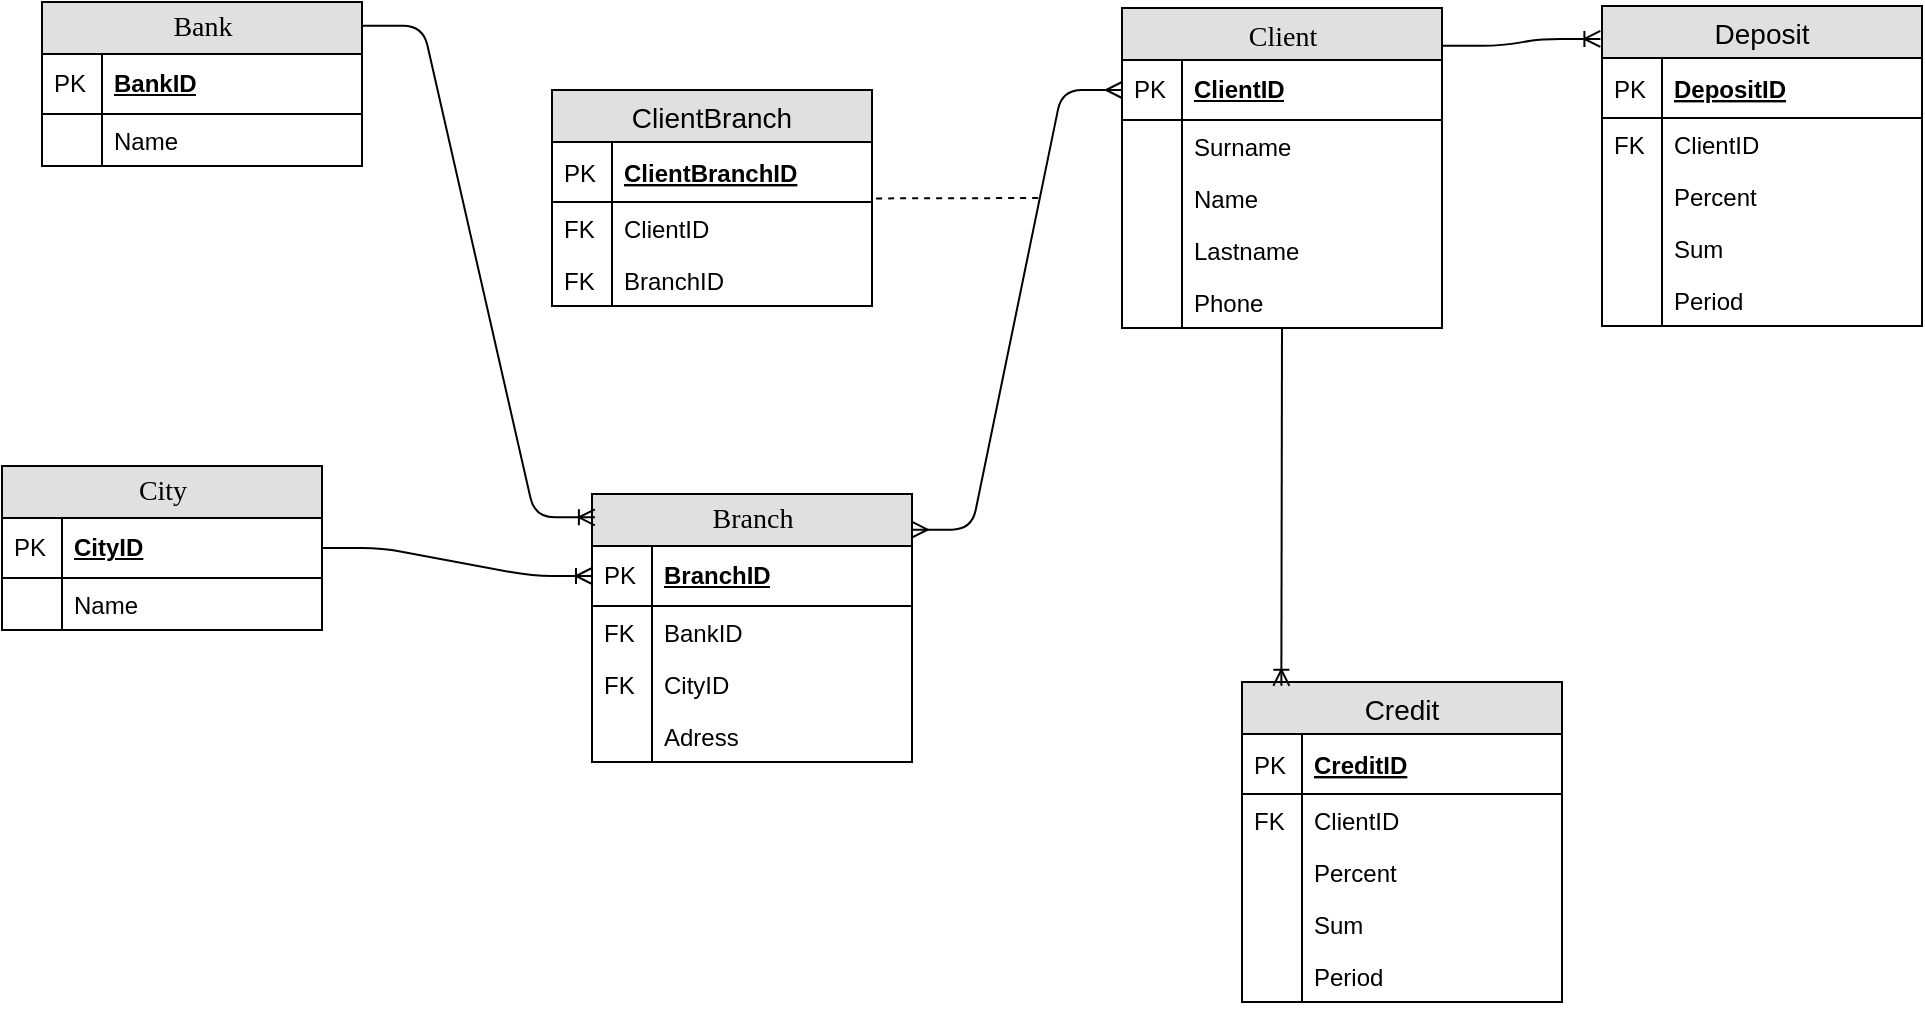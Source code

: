 <mxfile version="10.6.7" type="github"><diagram name="Page-1" id="e56a1550-8fbb-45ad-956c-1786394a9013"><mxGraphModel dx="1010" dy="582" grid="1" gridSize="10" guides="1" tooltips="1" connect="1" arrows="1" fold="1" page="1" pageScale="1" pageWidth="1100" pageHeight="850" background="#ffffff" math="0" shadow="0"><root><mxCell id="0"/><mxCell id="1" parent="0"/><mxCell id="2e49270ec7c68f3f-8" value="Client" style="swimlane;html=1;fontStyle=0;childLayout=stackLayout;horizontal=1;startSize=26;fillColor=#e0e0e0;horizontalStack=0;resizeParent=1;resizeLast=0;collapsible=1;marginBottom=0;swimlaneFillColor=#ffffff;align=center;rounded=0;shadow=0;comic=0;labelBackgroundColor=none;strokeColor=#000000;strokeWidth=1;fontFamily=Verdana;fontSize=14;fontColor=#000000;swimlaneLine=1;verticalAlign=top;" parent="1" vertex="1"><mxGeometry x="620" y="43" width="160" height="160" as="geometry"/></mxCell><mxCell id="2e49270ec7c68f3f-9" value="ClientID" style="shape=partialRectangle;top=0;left=0;right=0;bottom=1;html=1;align=left;verticalAlign=middle;fillColor=none;spacingLeft=34;spacingRight=4;whiteSpace=wrap;overflow=hidden;rotatable=0;points=[[0,0.5],[1,0.5]];portConstraint=eastwest;dropTarget=0;fontStyle=5;" parent="2e49270ec7c68f3f-8" vertex="1"><mxGeometry y="26" width="160" height="30" as="geometry"/></mxCell><mxCell id="2e49270ec7c68f3f-10" value="PK" style="shape=partialRectangle;top=0;left=0;bottom=0;html=1;fillColor=none;align=left;verticalAlign=middle;spacingLeft=4;spacingRight=4;whiteSpace=wrap;overflow=hidden;rotatable=0;points=[];portConstraint=eastwest;part=1;" parent="2e49270ec7c68f3f-9" vertex="1" connectable="0"><mxGeometry width="30" height="30" as="geometry"/></mxCell><mxCell id="2e49270ec7c68f3f-13" value="Surname" style="shape=partialRectangle;top=0;left=0;right=0;bottom=0;html=1;align=left;verticalAlign=top;fillColor=none;spacingLeft=34;spacingRight=4;whiteSpace=wrap;overflow=hidden;rotatable=0;points=[[0,0.5],[1,0.5]];portConstraint=eastwest;dropTarget=0;" parent="2e49270ec7c68f3f-8" vertex="1"><mxGeometry y="56" width="160" height="26" as="geometry"/></mxCell><mxCell id="2e49270ec7c68f3f-14" value="" style="shape=partialRectangle;top=0;left=0;bottom=0;html=1;fillColor=none;align=left;verticalAlign=top;spacingLeft=4;spacingRight=4;whiteSpace=wrap;overflow=hidden;rotatable=0;points=[];portConstraint=eastwest;part=1;" parent="2e49270ec7c68f3f-13" vertex="1" connectable="0"><mxGeometry width="30" height="26" as="geometry"/></mxCell><mxCell id="2e49270ec7c68f3f-15" value="Name" style="shape=partialRectangle;top=0;left=0;right=0;bottom=0;html=1;align=left;verticalAlign=top;fillColor=none;spacingLeft=34;spacingRight=4;whiteSpace=wrap;overflow=hidden;rotatable=0;points=[[0,0.5],[1,0.5]];portConstraint=eastwest;dropTarget=0;" parent="2e49270ec7c68f3f-8" vertex="1"><mxGeometry y="82" width="160" height="26" as="geometry"/></mxCell><mxCell id="2e49270ec7c68f3f-16" value="" style="shape=partialRectangle;top=0;left=0;bottom=0;html=1;fillColor=none;align=left;verticalAlign=top;spacingLeft=4;spacingRight=4;whiteSpace=wrap;overflow=hidden;rotatable=0;points=[];portConstraint=eastwest;part=1;" parent="2e49270ec7c68f3f-15" vertex="1" connectable="0"><mxGeometry width="30" height="26" as="geometry"/></mxCell><mxCell id="Gg1ud6yvzfoyDG16cZT7-35" value="Lastname" style="shape=partialRectangle;top=0;left=0;right=0;bottom=0;html=1;align=left;verticalAlign=top;fillColor=none;spacingLeft=34;spacingRight=4;whiteSpace=wrap;overflow=hidden;rotatable=0;points=[[0,0.5],[1,0.5]];portConstraint=eastwest;dropTarget=0;" parent="2e49270ec7c68f3f-8" vertex="1"><mxGeometry y="108" width="160" height="26" as="geometry"/></mxCell><mxCell id="Gg1ud6yvzfoyDG16cZT7-36" value="" style="shape=partialRectangle;top=0;left=0;bottom=0;html=1;fillColor=none;align=left;verticalAlign=top;spacingLeft=4;spacingRight=4;whiteSpace=wrap;overflow=hidden;rotatable=0;points=[];portConstraint=eastwest;part=1;" parent="Gg1ud6yvzfoyDG16cZT7-35" vertex="1" connectable="0"><mxGeometry width="30" height="26" as="geometry"/></mxCell><mxCell id="Gg1ud6yvzfoyDG16cZT7-37" value="Phone" style="shape=partialRectangle;top=0;left=0;right=0;bottom=0;html=1;align=left;verticalAlign=top;fillColor=none;spacingLeft=34;spacingRight=4;whiteSpace=wrap;overflow=hidden;rotatable=0;points=[[0,0.5],[1,0.5]];portConstraint=eastwest;dropTarget=0;" parent="2e49270ec7c68f3f-8" vertex="1"><mxGeometry y="134" width="160" height="26" as="geometry"/></mxCell><mxCell id="Gg1ud6yvzfoyDG16cZT7-38" value="" style="shape=partialRectangle;top=0;left=0;bottom=0;html=1;fillColor=none;align=left;verticalAlign=top;spacingLeft=4;spacingRight=4;whiteSpace=wrap;overflow=hidden;rotatable=0;points=[];portConstraint=eastwest;part=1;" parent="Gg1ud6yvzfoyDG16cZT7-37" vertex="1" connectable="0"><mxGeometry width="30" height="26" as="geometry"/></mxCell><mxCell id="2e49270ec7c68f3f-19" value="Bank" style="swimlane;html=1;fontStyle=0;childLayout=stackLayout;horizontal=1;startSize=26;fillColor=#e0e0e0;horizontalStack=0;resizeParent=1;resizeLast=0;collapsible=1;marginBottom=0;swimlaneFillColor=#ffffff;align=center;rounded=0;shadow=0;comic=0;labelBackgroundColor=none;strokeColor=#000000;strokeWidth=1;fontFamily=Verdana;fontSize=14;fontColor=#000000;" parent="1" vertex="1"><mxGeometry x="80" y="40" width="160" height="82" as="geometry"/></mxCell><mxCell id="2e49270ec7c68f3f-20" value="BankID" style="shape=partialRectangle;top=0;left=0;right=0;bottom=1;html=1;align=left;verticalAlign=middle;fillColor=none;spacingLeft=34;spacingRight=4;whiteSpace=wrap;overflow=hidden;rotatable=0;points=[[0,0.5],[1,0.5]];portConstraint=eastwest;dropTarget=0;fontStyle=5;" parent="2e49270ec7c68f3f-19" vertex="1"><mxGeometry y="26" width="160" height="30" as="geometry"/></mxCell><mxCell id="2e49270ec7c68f3f-21" value="PK" style="shape=partialRectangle;top=0;left=0;bottom=0;html=1;fillColor=none;align=left;verticalAlign=middle;spacingLeft=4;spacingRight=4;whiteSpace=wrap;overflow=hidden;rotatable=0;points=[];portConstraint=eastwest;part=1;" parent="2e49270ec7c68f3f-20" vertex="1" connectable="0"><mxGeometry width="30" height="30" as="geometry"/></mxCell><mxCell id="2e49270ec7c68f3f-24" value="Name" style="shape=partialRectangle;top=0;left=0;right=0;bottom=0;html=1;align=left;verticalAlign=top;fillColor=none;spacingLeft=34;spacingRight=4;whiteSpace=wrap;overflow=hidden;rotatable=0;points=[[0,0.5],[1,0.5]];portConstraint=eastwest;dropTarget=0;" parent="2e49270ec7c68f3f-19" vertex="1"><mxGeometry y="56" width="160" height="26" as="geometry"/></mxCell><mxCell id="2e49270ec7c68f3f-25" value="" style="shape=partialRectangle;top=0;left=0;bottom=0;html=1;fillColor=none;align=left;verticalAlign=top;spacingLeft=4;spacingRight=4;whiteSpace=wrap;overflow=hidden;rotatable=0;points=[];portConstraint=eastwest;part=1;" parent="2e49270ec7c68f3f-24" vertex="1" connectable="0"><mxGeometry width="30" height="26" as="geometry"/></mxCell><mxCell id="2e49270ec7c68f3f-30" value="Branch" style="swimlane;html=1;fontStyle=0;childLayout=stackLayout;horizontal=1;startSize=26;fillColor=#e0e0e0;horizontalStack=0;resizeParent=1;resizeLast=0;collapsible=1;marginBottom=0;swimlaneFillColor=#ffffff;align=center;rounded=0;shadow=0;comic=0;labelBackgroundColor=none;strokeColor=#000000;strokeWidth=1;fontFamily=Verdana;fontSize=14;fontColor=#000000;" parent="1" vertex="1"><mxGeometry x="355" y="286" width="160" height="134" as="geometry"/></mxCell><mxCell id="2e49270ec7c68f3f-31" value="BranchID" style="shape=partialRectangle;top=0;left=0;right=0;bottom=1;html=1;align=left;verticalAlign=middle;fillColor=none;spacingLeft=34;spacingRight=4;whiteSpace=wrap;overflow=hidden;rotatable=0;points=[[0,0.5],[1,0.5]];portConstraint=eastwest;dropTarget=0;fontStyle=5;" parent="2e49270ec7c68f3f-30" vertex="1"><mxGeometry y="26" width="160" height="30" as="geometry"/></mxCell><mxCell id="2e49270ec7c68f3f-32" value="PK" style="shape=partialRectangle;top=0;left=0;bottom=0;html=1;fillColor=none;align=left;verticalAlign=middle;spacingLeft=4;spacingRight=4;whiteSpace=wrap;overflow=hidden;rotatable=0;points=[];portConstraint=eastwest;part=1;" parent="2e49270ec7c68f3f-31" vertex="1" connectable="0"><mxGeometry width="30" height="30" as="geometry"/></mxCell><mxCell id="ZEJKafSEkOxqOsN-KUmL-15" value="BankID" style="shape=partialRectangle;top=0;left=0;right=0;bottom=0;align=left;verticalAlign=top;fillColor=none;spacingLeft=34;spacingRight=4;overflow=hidden;rotatable=0;points=[[0,0.5],[1,0.5]];portConstraint=eastwest;dropTarget=0;fontSize=12;" parent="2e49270ec7c68f3f-30" vertex="1"><mxGeometry y="56" width="160" height="26" as="geometry"/></mxCell><mxCell id="ZEJKafSEkOxqOsN-KUmL-16" value="FK" style="shape=partialRectangle;top=0;left=0;bottom=0;fillColor=none;align=left;verticalAlign=top;spacingLeft=4;spacingRight=4;overflow=hidden;rotatable=0;points=[];portConstraint=eastwest;part=1;fontSize=12;" parent="ZEJKafSEkOxqOsN-KUmL-15" vertex="1" connectable="0"><mxGeometry width="30" height="26" as="geometry"/></mxCell><mxCell id="ZEJKafSEkOxqOsN-KUmL-21" value="CityID" style="shape=partialRectangle;top=0;left=0;right=0;bottom=0;align=left;verticalAlign=top;fillColor=none;spacingLeft=34;spacingRight=4;overflow=hidden;rotatable=0;points=[[0,0.5],[1,0.5]];portConstraint=eastwest;dropTarget=0;fontSize=12;" parent="2e49270ec7c68f3f-30" vertex="1"><mxGeometry y="82" width="160" height="26" as="geometry"/></mxCell><mxCell id="ZEJKafSEkOxqOsN-KUmL-22" value="FK" style="shape=partialRectangle;top=0;left=0;bottom=0;fillColor=none;align=left;verticalAlign=top;spacingLeft=4;spacingRight=4;overflow=hidden;rotatable=0;points=[];portConstraint=eastwest;part=1;fontSize=12;" parent="ZEJKafSEkOxqOsN-KUmL-21" vertex="1" connectable="0"><mxGeometry width="30" height="26" as="geometry"/></mxCell><mxCell id="2e49270ec7c68f3f-35" value="Adress" style="shape=partialRectangle;top=0;left=0;right=0;bottom=0;html=1;align=left;verticalAlign=top;fillColor=none;spacingLeft=34;spacingRight=4;whiteSpace=wrap;overflow=hidden;rotatable=0;points=[[0,0.5],[1,0.5]];portConstraint=eastwest;dropTarget=0;" parent="2e49270ec7c68f3f-30" vertex="1"><mxGeometry y="108" width="160" height="26" as="geometry"/></mxCell><mxCell id="2e49270ec7c68f3f-36" value="" style="shape=partialRectangle;top=0;left=0;bottom=0;html=1;fillColor=none;align=left;verticalAlign=top;spacingLeft=4;spacingRight=4;whiteSpace=wrap;overflow=hidden;rotatable=0;points=[];portConstraint=eastwest;part=1;" parent="2e49270ec7c68f3f-35" vertex="1" connectable="0"><mxGeometry width="30" height="26" as="geometry"/></mxCell><mxCell id="2e49270ec7c68f3f-80" value="City" style="swimlane;html=1;fontStyle=0;childLayout=stackLayout;horizontal=1;startSize=26;fillColor=#e0e0e0;horizontalStack=0;resizeParent=1;resizeLast=0;collapsible=1;marginBottom=0;swimlaneFillColor=#ffffff;align=center;rounded=0;shadow=0;comic=0;labelBackgroundColor=none;strokeColor=#000000;strokeWidth=1;fontFamily=Verdana;fontSize=14;fontColor=#000000;" parent="1" vertex="1"><mxGeometry x="60" y="272" width="160" height="82" as="geometry"/></mxCell><mxCell id="2e49270ec7c68f3f-81" value="CityID" style="shape=partialRectangle;top=0;left=0;right=0;bottom=1;html=1;align=left;verticalAlign=middle;fillColor=none;spacingLeft=34;spacingRight=4;whiteSpace=wrap;overflow=hidden;rotatable=0;points=[[0,0.5],[1,0.5]];portConstraint=eastwest;dropTarget=0;fontStyle=5;" parent="2e49270ec7c68f3f-80" vertex="1"><mxGeometry y="26" width="160" height="30" as="geometry"/></mxCell><mxCell id="2e49270ec7c68f3f-82" value="PK" style="shape=partialRectangle;top=0;left=0;bottom=0;html=1;fillColor=none;align=left;verticalAlign=middle;spacingLeft=4;spacingRight=4;whiteSpace=wrap;overflow=hidden;rotatable=0;points=[];portConstraint=eastwest;part=1;" parent="2e49270ec7c68f3f-81" vertex="1" connectable="0"><mxGeometry width="30" height="30" as="geometry"/></mxCell><mxCell id="2e49270ec7c68f3f-85" value="Name" style="shape=partialRectangle;top=0;left=0;right=0;bottom=0;html=1;align=left;verticalAlign=top;fillColor=none;spacingLeft=34;spacingRight=4;whiteSpace=wrap;overflow=hidden;rotatable=0;points=[[0,0.5],[1,0.5]];portConstraint=eastwest;dropTarget=0;" parent="2e49270ec7c68f3f-80" vertex="1"><mxGeometry y="56" width="160" height="26" as="geometry"/></mxCell><mxCell id="2e49270ec7c68f3f-86" value="" style="shape=partialRectangle;top=0;left=0;bottom=0;html=1;fillColor=none;align=left;verticalAlign=top;spacingLeft=4;spacingRight=4;whiteSpace=wrap;overflow=hidden;rotatable=0;points=[];portConstraint=eastwest;part=1;" parent="2e49270ec7c68f3f-85" vertex="1" connectable="0"><mxGeometry width="30" height="26" as="geometry"/></mxCell><mxCell id="-gQ2xKpo2SMcJ_ydITSp-1" value="Deposit" style="swimlane;fontStyle=0;childLayout=stackLayout;horizontal=1;startSize=26;fillColor=#e0e0e0;horizontalStack=0;resizeParent=1;resizeParentMax=0;resizeLast=0;collapsible=1;marginBottom=0;swimlaneFillColor=#ffffff;align=center;fontSize=14;" parent="1" vertex="1"><mxGeometry x="860" y="42" width="160" height="160" as="geometry"/></mxCell><mxCell id="-gQ2xKpo2SMcJ_ydITSp-2" value="DepositID" style="shape=partialRectangle;top=0;left=0;right=0;bottom=1;align=left;verticalAlign=middle;fillColor=none;spacingLeft=34;spacingRight=4;overflow=hidden;rotatable=0;points=[[0,0.5],[1,0.5]];portConstraint=eastwest;dropTarget=0;fontStyle=5;fontSize=12;" parent="-gQ2xKpo2SMcJ_ydITSp-1" vertex="1"><mxGeometry y="26" width="160" height="30" as="geometry"/></mxCell><mxCell id="-gQ2xKpo2SMcJ_ydITSp-3" value="PK" style="shape=partialRectangle;top=0;left=0;bottom=0;fillColor=none;align=left;verticalAlign=middle;spacingLeft=4;spacingRight=4;overflow=hidden;rotatable=0;points=[];portConstraint=eastwest;part=1;fontSize=12;" parent="-gQ2xKpo2SMcJ_ydITSp-2" vertex="1" connectable="0"><mxGeometry width="30" height="30" as="geometry"/></mxCell><mxCell id="KtcVG5PtW3EeO7Qtaqp9-1" value="ClientID" style="shape=partialRectangle;top=0;left=0;right=0;bottom=0;align=left;verticalAlign=top;fillColor=none;spacingLeft=34;spacingRight=4;overflow=hidden;rotatable=0;points=[[0,0.5],[1,0.5]];portConstraint=eastwest;dropTarget=0;fontSize=12;" parent="-gQ2xKpo2SMcJ_ydITSp-1" vertex="1"><mxGeometry y="56" width="160" height="26" as="geometry"/></mxCell><mxCell id="KtcVG5PtW3EeO7Qtaqp9-2" value="FK&#10;&#10;" style="shape=partialRectangle;top=0;left=0;bottom=0;fillColor=none;align=left;verticalAlign=top;spacingLeft=4;spacingRight=4;overflow=hidden;rotatable=0;points=[];portConstraint=eastwest;part=1;fontSize=12;" parent="KtcVG5PtW3EeO7Qtaqp9-1" vertex="1" connectable="0"><mxGeometry width="30" height="26" as="geometry"/></mxCell><mxCell id="-gQ2xKpo2SMcJ_ydITSp-6" value="Percent" style="shape=partialRectangle;top=0;left=0;right=0;bottom=0;align=left;verticalAlign=top;fillColor=none;spacingLeft=34;spacingRight=4;overflow=hidden;rotatable=0;points=[[0,0.5],[1,0.5]];portConstraint=eastwest;dropTarget=0;fontSize=12;" parent="-gQ2xKpo2SMcJ_ydITSp-1" vertex="1"><mxGeometry y="82" width="160" height="26" as="geometry"/></mxCell><mxCell id="-gQ2xKpo2SMcJ_ydITSp-7" value="" style="shape=partialRectangle;top=0;left=0;bottom=0;fillColor=none;align=left;verticalAlign=top;spacingLeft=4;spacingRight=4;overflow=hidden;rotatable=0;points=[];portConstraint=eastwest;part=1;fontSize=12;" parent="-gQ2xKpo2SMcJ_ydITSp-6" vertex="1" connectable="0"><mxGeometry width="30" height="26" as="geometry"/></mxCell><mxCell id="-gQ2xKpo2SMcJ_ydITSp-8" value="Sum" style="shape=partialRectangle;top=0;left=0;right=0;bottom=0;align=left;verticalAlign=top;fillColor=none;spacingLeft=34;spacingRight=4;overflow=hidden;rotatable=0;points=[[0,0.5],[1,0.5]];portConstraint=eastwest;dropTarget=0;fontSize=12;" parent="-gQ2xKpo2SMcJ_ydITSp-1" vertex="1"><mxGeometry y="108" width="160" height="26" as="geometry"/></mxCell><mxCell id="-gQ2xKpo2SMcJ_ydITSp-9" value="" style="shape=partialRectangle;top=0;left=0;bottom=0;fillColor=none;align=left;verticalAlign=top;spacingLeft=4;spacingRight=4;overflow=hidden;rotatable=0;points=[];portConstraint=eastwest;part=1;fontSize=12;" parent="-gQ2xKpo2SMcJ_ydITSp-8" vertex="1" connectable="0"><mxGeometry width="30" height="26" as="geometry"/></mxCell><mxCell id="Gg1ud6yvzfoyDG16cZT7-39" value="Period" style="shape=partialRectangle;top=0;left=0;right=0;bottom=0;align=left;verticalAlign=top;fillColor=none;spacingLeft=34;spacingRight=4;overflow=hidden;rotatable=0;points=[[0,0.5],[1,0.5]];portConstraint=eastwest;dropTarget=0;fontSize=12;" parent="-gQ2xKpo2SMcJ_ydITSp-1" vertex="1"><mxGeometry y="134" width="160" height="26" as="geometry"/></mxCell><mxCell id="Gg1ud6yvzfoyDG16cZT7-40" value="" style="shape=partialRectangle;top=0;left=0;bottom=0;fillColor=none;align=left;verticalAlign=top;spacingLeft=4;spacingRight=4;overflow=hidden;rotatable=0;points=[];portConstraint=eastwest;part=1;fontSize=12;" parent="Gg1ud6yvzfoyDG16cZT7-39" vertex="1" connectable="0"><mxGeometry width="30" height="26" as="geometry"/></mxCell><mxCell id="-gQ2xKpo2SMcJ_ydITSp-12" value="Credit" style="swimlane;fontStyle=0;childLayout=stackLayout;horizontal=1;startSize=26;fillColor=#e0e0e0;horizontalStack=0;resizeParent=1;resizeParentMax=0;resizeLast=0;collapsible=1;marginBottom=0;swimlaneFillColor=#ffffff;align=center;fontSize=14;" parent="1" vertex="1"><mxGeometry x="680" y="380" width="160" height="160" as="geometry"/></mxCell><mxCell id="-gQ2xKpo2SMcJ_ydITSp-13" value="CreditID" style="shape=partialRectangle;top=0;left=0;right=0;bottom=1;align=left;verticalAlign=middle;fillColor=none;spacingLeft=34;spacingRight=4;overflow=hidden;rotatable=0;points=[[0,0.5],[1,0.5]];portConstraint=eastwest;dropTarget=0;fontStyle=5;fontSize=12;" parent="-gQ2xKpo2SMcJ_ydITSp-12" vertex="1"><mxGeometry y="26" width="160" height="30" as="geometry"/></mxCell><mxCell id="-gQ2xKpo2SMcJ_ydITSp-14" value="PK" style="shape=partialRectangle;top=0;left=0;bottom=0;fillColor=none;align=left;verticalAlign=middle;spacingLeft=4;spacingRight=4;overflow=hidden;rotatable=0;points=[];portConstraint=eastwest;part=1;fontSize=12;" parent="-gQ2xKpo2SMcJ_ydITSp-13" vertex="1" connectable="0"><mxGeometry width="30" height="30" as="geometry"/></mxCell><mxCell id="KtcVG5PtW3EeO7Qtaqp9-5" value="ClientID" style="shape=partialRectangle;top=0;left=0;right=0;bottom=0;align=left;verticalAlign=top;fillColor=none;spacingLeft=34;spacingRight=4;overflow=hidden;rotatable=0;points=[[0,0.5],[1,0.5]];portConstraint=eastwest;dropTarget=0;fontSize=12;" parent="-gQ2xKpo2SMcJ_ydITSp-12" vertex="1"><mxGeometry y="56" width="160" height="26" as="geometry"/></mxCell><mxCell id="KtcVG5PtW3EeO7Qtaqp9-6" value="FK&#10;&#10;" style="shape=partialRectangle;top=0;left=0;bottom=0;fillColor=none;align=left;verticalAlign=top;spacingLeft=4;spacingRight=4;overflow=hidden;rotatable=0;points=[];portConstraint=eastwest;part=1;fontSize=12;" parent="KtcVG5PtW3EeO7Qtaqp9-5" vertex="1" connectable="0"><mxGeometry width="30" height="26" as="geometry"/></mxCell><mxCell id="-gQ2xKpo2SMcJ_ydITSp-17" value="Percent" style="shape=partialRectangle;top=0;left=0;right=0;bottom=0;align=left;verticalAlign=top;fillColor=none;spacingLeft=34;spacingRight=4;overflow=hidden;rotatable=0;points=[[0,0.5],[1,0.5]];portConstraint=eastwest;dropTarget=0;fontSize=12;" parent="-gQ2xKpo2SMcJ_ydITSp-12" vertex="1"><mxGeometry y="82" width="160" height="26" as="geometry"/></mxCell><mxCell id="-gQ2xKpo2SMcJ_ydITSp-18" value="" style="shape=partialRectangle;top=0;left=0;bottom=0;fillColor=none;align=left;verticalAlign=top;spacingLeft=4;spacingRight=4;overflow=hidden;rotatable=0;points=[];portConstraint=eastwest;part=1;fontSize=12;" parent="-gQ2xKpo2SMcJ_ydITSp-17" vertex="1" connectable="0"><mxGeometry width="30" height="26" as="geometry"/></mxCell><mxCell id="-gQ2xKpo2SMcJ_ydITSp-19" value="Sum" style="shape=partialRectangle;top=0;left=0;right=0;bottom=0;align=left;verticalAlign=top;fillColor=none;spacingLeft=34;spacingRight=4;overflow=hidden;rotatable=0;points=[[0,0.5],[1,0.5]];portConstraint=eastwest;dropTarget=0;fontSize=12;" parent="-gQ2xKpo2SMcJ_ydITSp-12" vertex="1"><mxGeometry y="108" width="160" height="26" as="geometry"/></mxCell><mxCell id="-gQ2xKpo2SMcJ_ydITSp-20" value="" style="shape=partialRectangle;top=0;left=0;bottom=0;fillColor=none;align=left;verticalAlign=top;spacingLeft=4;spacingRight=4;overflow=hidden;rotatable=0;points=[];portConstraint=eastwest;part=1;fontSize=12;" parent="-gQ2xKpo2SMcJ_ydITSp-19" vertex="1" connectable="0"><mxGeometry width="30" height="26" as="geometry"/></mxCell><mxCell id="Gg1ud6yvzfoyDG16cZT7-44" value="Period" style="shape=partialRectangle;top=0;left=0;right=0;bottom=0;align=left;verticalAlign=top;fillColor=none;spacingLeft=34;spacingRight=4;overflow=hidden;rotatable=0;points=[[0,0.5],[1,0.5]];portConstraint=eastwest;dropTarget=0;fontSize=12;" parent="-gQ2xKpo2SMcJ_ydITSp-12" vertex="1"><mxGeometry y="134" width="160" height="26" as="geometry"/></mxCell><mxCell id="Gg1ud6yvzfoyDG16cZT7-45" value="" style="shape=partialRectangle;top=0;left=0;bottom=0;fillColor=none;align=left;verticalAlign=top;spacingLeft=4;spacingRight=4;overflow=hidden;rotatable=0;points=[];portConstraint=eastwest;part=1;fontSize=12;" parent="Gg1ud6yvzfoyDG16cZT7-44" vertex="1" connectable="0"><mxGeometry width="30" height="26" as="geometry"/></mxCell><mxCell id="Gg1ud6yvzfoyDG16cZT7-7" value="" style="edgeStyle=entityRelationEdgeStyle;fontSize=12;html=1;endArrow=ERoneToMany;exitX=1;exitY=0.5;exitDx=0;exitDy=0;entryX=0;entryY=0.5;entryDx=0;entryDy=0;" parent="1" source="2e49270ec7c68f3f-81" target="2e49270ec7c68f3f-31" edge="1"><mxGeometry width="100" height="100" relative="1" as="geometry"><mxPoint x="240" y="470" as="sourcePoint"/><mxPoint x="340" y="370" as="targetPoint"/></mxGeometry></mxCell><mxCell id="Gg1ud6yvzfoyDG16cZT7-9" value="" style="edgeStyle=entityRelationEdgeStyle;fontSize=12;html=1;endArrow=ERoneToMany;exitX=1;exitY=0.118;exitDx=0;exitDy=0;exitPerimeter=0;entryX=-0.005;entryY=0.103;entryDx=0;entryDy=0;entryPerimeter=0;" parent="1" source="2e49270ec7c68f3f-8" target="-gQ2xKpo2SMcJ_ydITSp-1" edge="1"><mxGeometry width="100" height="100" relative="1" as="geometry"><mxPoint x="790" y="135" as="sourcePoint"/><mxPoint x="810" y="57" as="targetPoint"/></mxGeometry></mxCell><mxCell id="ZEJKafSEkOxqOsN-KUmL-4" value="" style="fontSize=12;html=1;endArrow=ERoneToMany;entryX=0.123;entryY=0.012;entryDx=0;entryDy=0;entryPerimeter=0;exitX=0.5;exitY=1;exitDx=0;exitDy=0;" parent="1" source="2e49270ec7c68f3f-8" target="-gQ2xKpo2SMcJ_ydITSp-12" edge="1"><mxGeometry width="100" height="100" relative="1" as="geometry"><mxPoint x="700" y="320" as="sourcePoint"/><mxPoint x="620" y="330" as="targetPoint"/></mxGeometry></mxCell><mxCell id="9Bb5zuy8HLs7OapJksgh-5" value="ClientBranch" style="swimlane;fontStyle=0;childLayout=stackLayout;horizontal=1;startSize=26;fillColor=#e0e0e0;horizontalStack=0;resizeParent=1;resizeParentMax=0;resizeLast=0;collapsible=1;marginBottom=0;swimlaneFillColor=#ffffff;align=center;fontSize=14;" parent="1" vertex="1"><mxGeometry x="335" y="84" width="160" height="108" as="geometry"/></mxCell><mxCell id="9Bb5zuy8HLs7OapJksgh-6" value="ClientBranchID" style="shape=partialRectangle;top=0;left=0;right=0;bottom=1;align=left;verticalAlign=middle;fillColor=none;spacingLeft=34;spacingRight=4;overflow=hidden;rotatable=0;points=[[0,0.5],[1,0.5]];portConstraint=eastwest;dropTarget=0;fontStyle=5;fontSize=12;" parent="9Bb5zuy8HLs7OapJksgh-5" vertex="1"><mxGeometry y="26" width="160" height="30" as="geometry"/></mxCell><mxCell id="9Bb5zuy8HLs7OapJksgh-7" value="PK" style="shape=partialRectangle;top=0;left=0;bottom=0;fillColor=none;align=left;verticalAlign=middle;spacingLeft=4;spacingRight=4;overflow=hidden;rotatable=0;points=[];portConstraint=eastwest;part=1;fontSize=12;" parent="9Bb5zuy8HLs7OapJksgh-6" vertex="1" connectable="0"><mxGeometry width="30" height="30" as="geometry"/></mxCell><mxCell id="9Bb5zuy8HLs7OapJksgh-22" value="ClientID" style="shape=partialRectangle;top=0;left=0;right=0;bottom=0;align=left;verticalAlign=top;fillColor=none;spacingLeft=34;spacingRight=4;overflow=hidden;rotatable=0;points=[[0,0.5],[1,0.5]];portConstraint=eastwest;dropTarget=0;fontSize=12;" parent="9Bb5zuy8HLs7OapJksgh-5" vertex="1"><mxGeometry y="56" width="160" height="26" as="geometry"/></mxCell><mxCell id="9Bb5zuy8HLs7OapJksgh-23" value="FK" style="shape=partialRectangle;top=0;left=0;bottom=0;fillColor=none;align=left;verticalAlign=top;spacingLeft=4;spacingRight=4;overflow=hidden;rotatable=0;points=[];portConstraint=eastwest;part=1;fontSize=12;" parent="9Bb5zuy8HLs7OapJksgh-22" vertex="1" connectable="0"><mxGeometry width="30" height="26" as="geometry"/></mxCell><mxCell id="9Bb5zuy8HLs7OapJksgh-24" value="BranchID" style="shape=partialRectangle;top=0;left=0;right=0;bottom=0;align=left;verticalAlign=top;fillColor=none;spacingLeft=34;spacingRight=4;overflow=hidden;rotatable=0;points=[[0,0.5],[1,0.5]];portConstraint=eastwest;dropTarget=0;fontSize=12;" parent="9Bb5zuy8HLs7OapJksgh-5" vertex="1"><mxGeometry y="82" width="160" height="26" as="geometry"/></mxCell><mxCell id="9Bb5zuy8HLs7OapJksgh-25" value="FK" style="shape=partialRectangle;top=0;left=0;bottom=0;fillColor=none;align=left;verticalAlign=top;spacingLeft=4;spacingRight=4;overflow=hidden;rotatable=0;points=[];portConstraint=eastwest;part=1;fontSize=12;" parent="9Bb5zuy8HLs7OapJksgh-24" vertex="1" connectable="0"><mxGeometry width="30" height="26" as="geometry"/></mxCell><mxCell id="9Bb5zuy8HLs7OapJksgh-21" value="" style="edgeStyle=entityRelationEdgeStyle;fontSize=12;html=1;endArrow=ERoneToMany;exitX=1.003;exitY=0.145;exitDx=0;exitDy=0;exitPerimeter=0;entryX=0.009;entryY=0.087;entryDx=0;entryDy=0;entryPerimeter=0;" parent="1" source="2e49270ec7c68f3f-19" target="2e49270ec7c68f3f-30" edge="1"><mxGeometry width="100" height="100" relative="1" as="geometry"><mxPoint x="270" y="260" as="sourcePoint"/><mxPoint x="350" y="300" as="targetPoint"/></mxGeometry></mxCell><mxCell id="p9jbyi0jwxO_k-mV7xTg-13" value="" style="fontSize=12;html=1;endArrow=none;dashed=1;endFill=0;exitX=1.013;exitY=-0.069;exitDx=0;exitDy=0;exitPerimeter=0;" parent="1" source="9Bb5zuy8HLs7OapJksgh-22" edge="1"><mxGeometry width="100" height="100" relative="1" as="geometry"><mxPoint x="510" y="137.5" as="sourcePoint"/><mxPoint x="580" y="138" as="targetPoint"/></mxGeometry></mxCell><mxCell id="NAdyuerHbT_uWyMiPLl_-2" value="" style="edgeStyle=entityRelationEdgeStyle;fontSize=12;html=1;endArrow=ERmany;startArrow=ERmany;entryX=0;entryY=0.5;entryDx=0;entryDy=0;exitX=0.999;exitY=0.133;exitDx=0;exitDy=0;exitPerimeter=0;" edge="1" parent="1" source="2e49270ec7c68f3f-30" target="2e49270ec7c68f3f-9"><mxGeometry width="100" height="100" relative="1" as="geometry"><mxPoint x="550" y="350" as="sourcePoint"/><mxPoint x="650" y="250" as="targetPoint"/></mxGeometry></mxCell></root></mxGraphModel></diagram></mxfile>